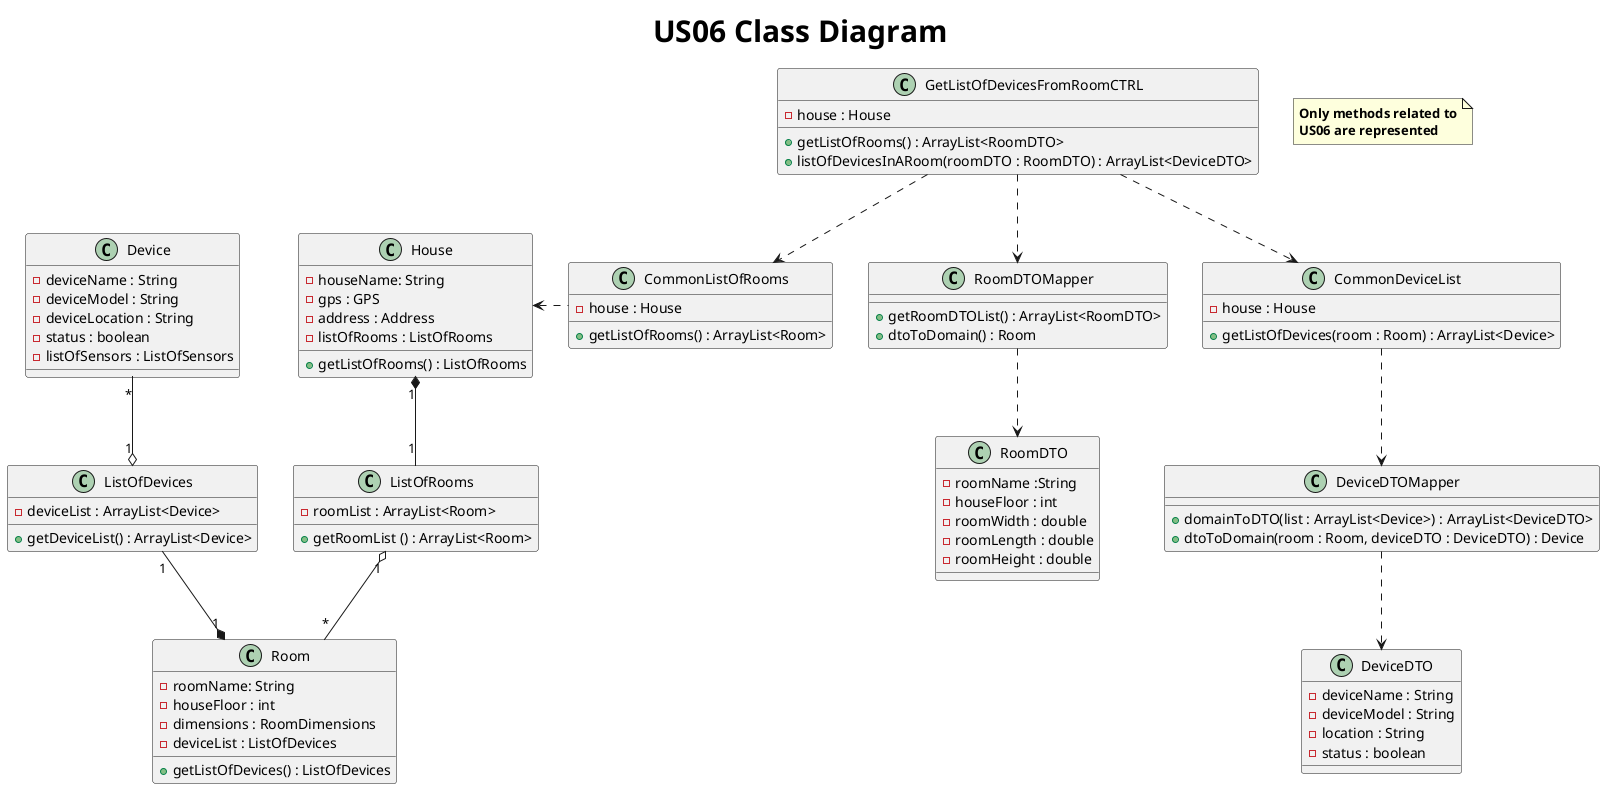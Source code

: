 @startuml
       title <size: 30> US06 Class Diagram

note "<b>Only methods related to\n<b>US06 are represented" as N1

       class CommonListOfRooms{
           - house : House

           + getListOfRooms() : ArrayList<Room>
       }

       class RoomDTO{
           - roomName :String
           - houseFloor : int
           - roomWidth : double
           - roomLength : double
           - roomHeight : double
       }

       class RoomDTOMapper{
           + getRoomDTOList() : ArrayList<RoomDTO>
           + dtoToDomain() : Room
       }

       class House {
           - houseName: String
           - gps : GPS
           - address : Address
           - listOfRooms : ListOfRooms
           + getListOfRooms() : ListOfRooms
       }

       class ListOfRooms{
           - roomList : ArrayList<Room>
           + getRoomList () : ArrayList<Room>
       }

       class Room {
           - roomName: String
           - houseFloor : int
           - dimensions : RoomDimensions
           - deviceList : ListOfDevices
           + getListOfDevices() : ListOfDevices
       }

       class ListOfDevices{
           - deviceList : ArrayList<Device>
           + getDeviceList() : ArrayList<Device>
       }

       class CommonDeviceList{
           - house : House
           + getListOfDevices(room : Room) : ArrayList<Device>
       }

       class DeviceDTOMapper{
           + domainToDTO(list : ArrayList<Device>) : ArrayList<DeviceDTO>
           + dtoToDomain(room : Room, deviceDTO : DeviceDTO) : Device
       }

       class GetListOfDevicesFromRoomCTRL{
           - house : House
           + getListOfRooms() : ArrayList<RoomDTO>
           + listOfDevicesInARoom(roomDTO : RoomDTO) : ArrayList<DeviceDTO>

       }

       class DeviceDTO{
           - deviceName : String
           - deviceModel : String
           - location : String
           - status : boolean
           }

       class Device {
           - deviceName : String
           - deviceModel : String
           - deviceLocation : String
           - status : boolean
           - listOfSensors : ListOfSensors
       }

       GetListOfDevicesFromRoomCTRL ..> CommonListOfRooms
       GetListOfDevicesFromRoomCTRL ..> RoomDTOMapper
       RoomDTOMapper ..> RoomDTO
       CommonListOfRooms -left..> House
       House "1" *-- "1" ListOfRooms
       ListOfRooms "1" o-- "*" Room
       Room "1" *--up "1" ListOfDevices
       ListOfDevices "1" o--up "*" Device
       GetListOfDevicesFromRoomCTRL ..> CommonDeviceList
       CommonDeviceList ..> DeviceDTOMapper
       DeviceDTOMapper ..> DeviceDTO

       @enduml